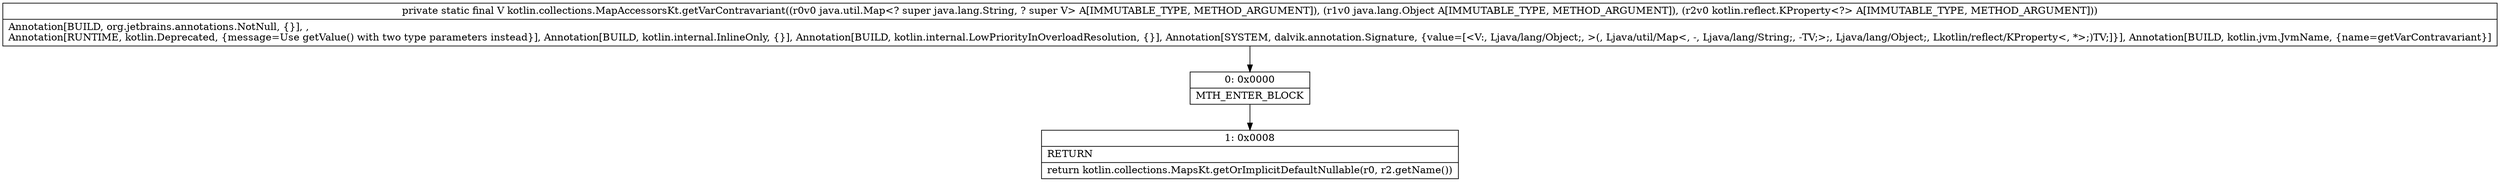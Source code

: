 digraph "CFG forkotlin.collections.MapAccessorsKt.getVarContravariant(Ljava\/util\/Map;Ljava\/lang\/Object;Lkotlin\/reflect\/KProperty;)Ljava\/lang\/Object;" {
Node_0 [shape=record,label="{0\:\ 0x0000|MTH_ENTER_BLOCK\l}"];
Node_1 [shape=record,label="{1\:\ 0x0008|RETURN\l|return kotlin.collections.MapsKt.getOrImplicitDefaultNullable(r0, r2.getName())\l}"];
MethodNode[shape=record,label="{private static final V kotlin.collections.MapAccessorsKt.getVarContravariant((r0v0 java.util.Map\<? super java.lang.String, ? super V\> A[IMMUTABLE_TYPE, METHOD_ARGUMENT]), (r1v0 java.lang.Object A[IMMUTABLE_TYPE, METHOD_ARGUMENT]), (r2v0 kotlin.reflect.KProperty\<?\> A[IMMUTABLE_TYPE, METHOD_ARGUMENT]))  | Annotation[BUILD, org.jetbrains.annotations.NotNull, \{\}], , \lAnnotation[RUNTIME, kotlin.Deprecated, \{message=Use getValue() with two type parameters instead\}], Annotation[BUILD, kotlin.internal.InlineOnly, \{\}], Annotation[BUILD, kotlin.internal.LowPriorityInOverloadResolution, \{\}], Annotation[SYSTEM, dalvik.annotation.Signature, \{value=[\<V:, Ljava\/lang\/Object;, \>(, Ljava\/util\/Map\<, \-, Ljava\/lang\/String;, \-TV;\>;, Ljava\/lang\/Object;, Lkotlin\/reflect\/KProperty\<, *\>;)TV;]\}], Annotation[BUILD, kotlin.jvm.JvmName, \{name=getVarContravariant\}]\l}"];
MethodNode -> Node_0;
Node_0 -> Node_1;
}

